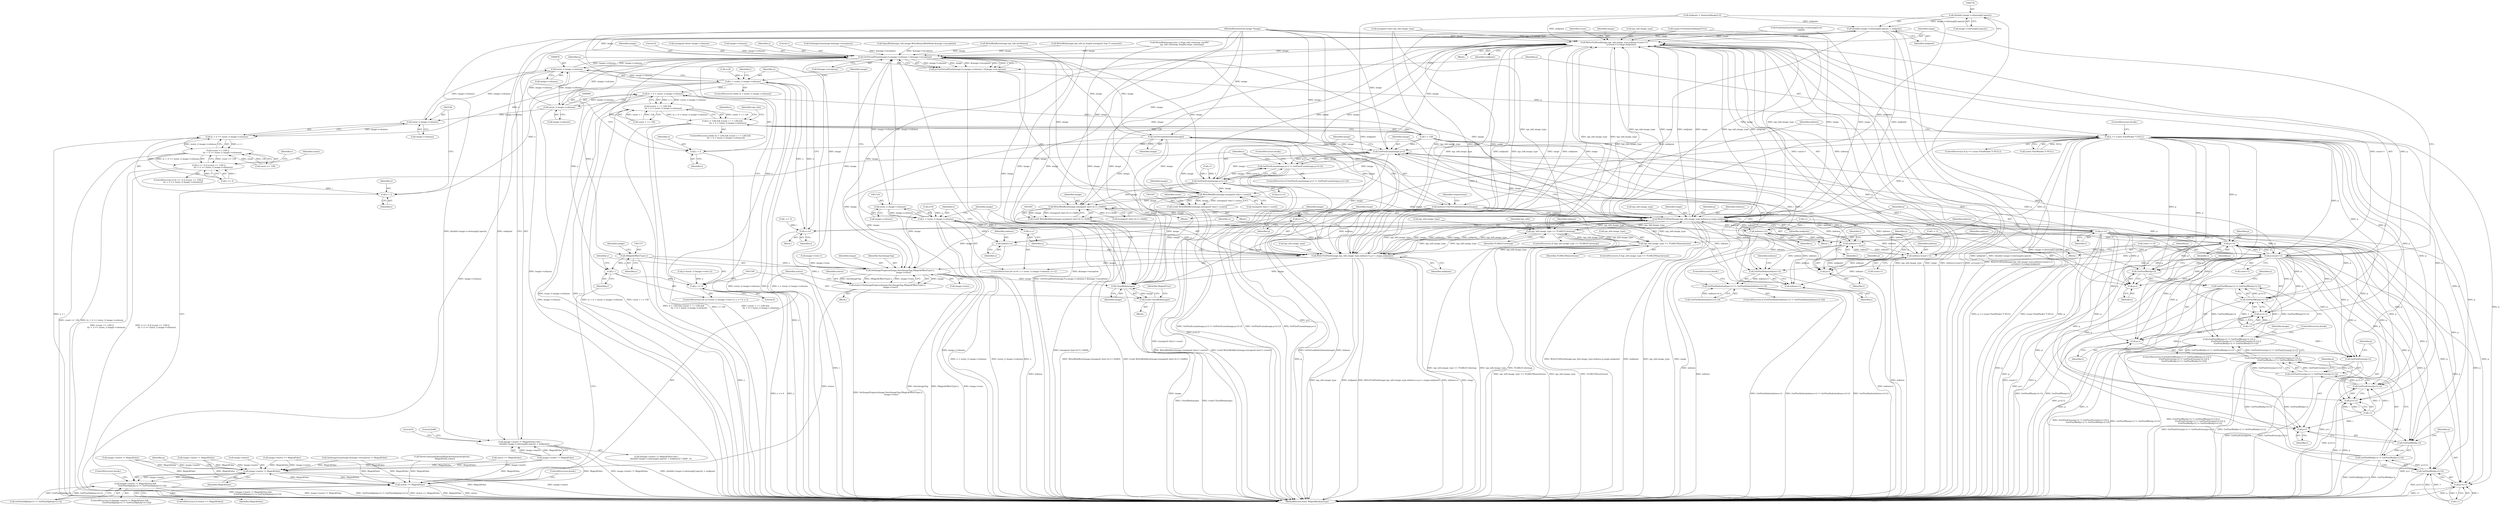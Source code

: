 digraph "0_ImageMagick_65f75a32a93ae4044c528a987a68366ecd4b46b9@array" {
"1000729" [label="(Call,(double) image->colormap[i].opacity)"];
"1000728" [label="(Call,(double) image->colormap[i].opacity < midpoint)"];
"1000722" [label="(Call,(image->matte != MagickFalse) && (\n              (double) image->colormap[i].opacity < midpoint))"];
"1001059" [label="(Call,WriteTGAPixel(image,tga_info.image_type,indexes-(count+1),\n                      p-(count+1),range,midpoint))"];
"1000838" [label="(Call,GetVirtualPixels(image,0,y,image->columns,1,&image->exception))"];
"1000833" [label="(Call,y--)"];
"1000830" [label="(Call,y >= 0)"];
"1000836" [label="(Call,p=GetVirtualPixels(image,0,y,image->columns,1,&image->exception))"];
"1000851" [label="(Call,p == (const PixelPacket *) NULL)"];
"1000935" [label="(Call,GetPixelLuma(image,p+i))"];
"1000934" [label="(Call,GetPixelLuma(image,p+i) != GetPixelLuma(image,p+(i-1)))"];
"1000940" [label="(Call,GetPixelLuma(image,p+(i-1)))"];
"1001048" [label="(Call,WriteBlobByte(image,(unsigned char) (--count)))"];
"1001046" [label="(Call,(void) WriteBlobByte(image,(unsigned char) (--count)))"];
"1001088" [label="(Call,WriteBlobByte(image,(unsigned char) ((i-1) | 0x80)))"];
"1001086" [label="(Call,(void) WriteBlobByte(image,(unsigned char) ((i-1) | 0x80)))"];
"1001097" [label="(Call,WriteTGAPixel(image,tga_info.image_type,indexes,p,range,midpoint))"];
"1000906" [label="(Call,tga_info.image_type == TGARLEColormap)"];
"1000927" [label="(Call,tga_info.image_type == TGARLEMonochrome)"];
"1001130" [label="(Call,WriteTGAPixel(image,tga_info.image_type,indexes+x,p++,range,midpoint))"];
"1001153" [label="(Call,SetImageProgress(image,SaveImageTag,(MagickOffsetType) y,\n          image->rows))"];
"1001151" [label="(Call,status=SetImageProgress(image,SaveImageTag,(MagickOffsetType) y,\n          image->rows))"];
"1001163" [label="(Call,status == MagickFalse)"];
"1000989" [label="(Call,image->matte != MagickFalse)"];
"1000988" [label="(Call,(image->matte != MagickFalse) &&\n                      (GetPixelAlpha(p+i) != GetPixelAlpha(p+(i-1))))"];
"1001169" [label="(Call,CloseBlob(image))"];
"1001167" [label="(Call,(void) CloseBlob(image))"];
"1001106" [label="(Call,p+=i)"];
"1000937" [label="(Call,p+i)"];
"1000953" [label="(Call,GetPixelBlue(p+i))"];
"1000952" [label="(Call,GetPixelBlue(p+i) != GetPixelBlue(p+(i-1)))"];
"1000951" [label="(Call,(GetPixelBlue(p+i) != GetPixelBlue(p+(i-1))) ||\n                      (GetPixelGreen(p+i) != GetPixelGreen(p+(i-1))) ||\n                      (GetPixelRed(p+i) != GetPixelRed(p+(i-1))))"];
"1000954" [label="(Call,p+i)"];
"1000957" [label="(Call,GetPixelBlue(p+(i-1)))"];
"1000958" [label="(Call,p+(i-1))"];
"1000965" [label="(Call,GetPixelGreen(p+i))"];
"1000964" [label="(Call,GetPixelGreen(p+i) != GetPixelGreen(p+(i-1)))"];
"1000963" [label="(Call,(GetPixelGreen(p+i) != GetPixelGreen(p+(i-1))) ||\n                      (GetPixelRed(p+i) != GetPixelRed(p+(i-1))))"];
"1000966" [label="(Call,p+i)"];
"1000969" [label="(Call,GetPixelGreen(p+(i-1)))"];
"1000970" [label="(Call,p+(i-1))"];
"1000976" [label="(Call,GetPixelRed(p+i))"];
"1000975" [label="(Call,GetPixelRed(p+i) != GetPixelRed(p+(i-1)))"];
"1000977" [label="(Call,p+i)"];
"1000980" [label="(Call,GetPixelRed(p+(i-1)))"];
"1000981" [label="(Call,p+(i-1))"];
"1001016" [label="(Call,p+=i)"];
"1001069" [label="(Call,p-(count+1))"];
"1001109" [label="(Call,indexes+=i)"];
"1000914" [label="(Call,GetPixelIndex(indexes+i))"];
"1000913" [label="(Call,GetPixelIndex(indexes+i) != GetPixelIndex(indexes+(i-1)))"];
"1000915" [label="(Call,indexes+i)"];
"1001019" [label="(Call,indexes+=i)"];
"1001064" [label="(Call,indexes-(count+1))"];
"1001138" [label="(Call,p++)"];
"1000859" [label="(Call,GetVirtualIndexQueue(image))"];
"1000857" [label="(Call,indexes=GetVirtualIndexQueue(image))"];
"1001135" [label="(Call,indexes+x)"];
"1000875" [label="(Call,(ssize_t) image->columns)"];
"1000873" [label="(Call,x < (ssize_t) image->columns)"];
"1000895" [label="(Call,(x + i) < (ssize_t) image->columns)"];
"1000889" [label="(Call,(count + i < 128) &&\n                 ((x + i) < (ssize_t) image->columns))"];
"1000885" [label="(Call,(i < 128) && (count + i < 128) &&\n                 ((x + i) < (ssize_t) image->columns))"];
"1000896" [label="(Call,x + i)"];
"1001031" [label="(Call,(x + i) == (ssize_t) image->columns)"];
"1001027" [label="(Call,(count == 128) ||\n              ((x + i) == (ssize_t) image->columns))"];
"1001023" [label="(Call,(i >= 3) || (count == 128) ||\n              ((x + i) == (ssize_t) image->columns))"];
"1001032" [label="(Call,x + i)"];
"1001112" [label="(Call,x+=i)"];
"1000899" [label="(Call,(ssize_t) image->columns)"];
"1001035" [label="(Call,(ssize_t) image->columns)"];
"1001123" [label="(Call,(ssize_t) image->columns)"];
"1001121" [label="(Call,x < (ssize_t) image->columns)"];
"1001128" [label="(Call,x++)"];
"1001156" [label="(Call,(MagickOffsetType) y)"];
"1000287" [label="(Call,(unsigned short) image->columns)"];
"1000739" [label="(Literal,0x80)"];
"1000600" [label="(Call,WriteBlobByte(image,tga_info.attributes))"];
"1000910" [label="(Identifier,TGARLEColormap)"];
"1000994" [label="(Call,GetPixelAlpha(p+i) != GetPixelAlpha(p+(i-1)))"];
"1000970" [label="(Call,p+(i-1))"];
"1001060" [label="(Identifier,image)"];
"1001113" [label="(Identifier,x)"];
"1000938" [label="(Identifier,p)"];
"1000835" [label="(Block,)"];
"1000834" [label="(Identifier,y)"];
"1001089" [label="(Identifier,image)"];
"1000956" [label="(Identifier,i)"];
"1000873" [label="(Call,x < (ssize_t) image->columns)"];
"1000884" [label="(ControlStructure,while ((i < 128) && (count + i < 128) &&\n                 ((x + i) < (ssize_t) image->columns)))"];
"1001034" [label="(Identifier,i)"];
"1000928" [label="(Call,tga_info.image_type)"];
"1001162" [label="(ControlStructure,if (status == MagickFalse))"];
"1001083" [label="(Identifier,i)"];
"1000905" [label="(ControlStructure,if (tga_info.image_type == TGARLEColormap))"];
"1001056" [label="(Identifier,count)"];
"1001070" [label="(Identifier,p)"];
"1000915" [label="(Call,indexes+i)"];
"1001130" [label="(Call,WriteTGAPixel(image,tga_info.image_type,indexes+x,p++,range,midpoint))"];
"1000967" [label="(Identifier,p)"];
"1000993" [label="(Identifier,MagickFalse)"];
"1000912" [label="(ControlStructure,if (GetPixelIndex(indexes+i) != GetPixelIndex(indexes+(i-1))))"];
"1000836" [label="(Call,p=GetVirtualPixels(image,0,y,image->columns,1,&image->exception))"];
"1001098" [label="(Identifier,image)"];
"1000877" [label="(Call,image->columns)"];
"1001109" [label="(Call,indexes+=i)"];
"1000958" [label="(Call,p+(i-1))"];
"1001088" [label="(Call,WriteBlobByte(image,(unsigned char) ((i-1) | 0x80)))"];
"1000986" [label="(ControlStructure,break;)"];
"1001031" [label="(Call,(x + i) == (ssize_t) image->columns)"];
"1001058" [label="(Block,)"];
"1001145" [label="(Identifier,image)"];
"1001007" [label="(Identifier,i)"];
"1000831" [label="(Identifier,y)"];
"1001090" [label="(Call,(unsigned char) ((i-1) | 0x80))"];
"1001037" [label="(Call,image->columns)"];
"1000988" [label="(Call,(image->matte != MagickFalse) &&\n                      (GetPixelAlpha(p+i) != GetPixelAlpha(p+(i-1))))"];
"1001032" [label="(Call,x + i)"];
"1000908" [label="(Identifier,tga_info)"];
"1000927" [label="(Call,tga_info.image_type == TGARLEMonochrome)"];
"1001050" [label="(Call,(unsigned char) (--count))"];
"1001108" [label="(Identifier,i)"];
"1000852" [label="(Identifier,p)"];
"1000613" [label="(Call,WriteBlob(image,tga_info.id_length,(unsigned char *) comment))"];
"1000981" [label="(Call,p+(i-1))"];
"1000842" [label="(Call,image->columns)"];
"1000964" [label="(Call,GetPixelGreen(p+i) != GetPixelGreen(p+(i-1)))"];
"1000859" [label="(Call,GetVirtualIndexQueue(image))"];
"1001156" [label="(Call,(MagickOffsetType) y)"];
"1000953" [label="(Call,GetPixelBlue(p+i))"];
"1001103" [label="(Identifier,p)"];
"1000800" [label="(Call,WriteBlob(image,(size_t) ((tga_info.colormap_size/8)*\n        tga_info.colormap_length),targa_colormap))"];
"1001111" [label="(Identifier,i)"];
"1000723" [label="(Call,image->matte != MagickFalse)"];
"1001086" [label="(Call,(void) WriteBlobByte(image,(unsigned char) ((i-1) | 0x80)))"];
"1000969" [label="(Call,GetPixelGreen(p+(i-1)))"];
"1000336" [label="(Call,SetImageGray(image,&image->exception) != MagickFalse)"];
"1000841" [label="(Identifier,y)"];
"1000731" [label="(Call,image->colormap[i].opacity)"];
"1001138" [label="(Call,p++)"];
"1001099" [label="(Call,tga_info.image_type)"];
"1000941" [label="(Identifier,image)"];
"1000989" [label="(Call,image->matte != MagickFalse)"];
"1000856" [label="(ControlStructure,break;)"];
"1000963" [label="(Call,(GetPixelGreen(p+i) != GetPixelGreen(p+(i-1))) ||\n                      (GetPixelRed(p+i) != GetPixelRed(p+(i-1))))"];
"1000991" [label="(Identifier,image)"];
"1001012" [label="(Block,)"];
"1000937" [label="(Call,p+i)"];
"1000860" [label="(Identifier,image)"];
"1001167" [label="(Call,(void) CloseBlob(image))"];
"1001028" [label="(Call,count == 128)"];
"1000182" [label="(Call,status == MagickFalse)"];
"1000832" [label="(Literal,0)"];
"1000920" [label="(Identifier,indexes)"];
"1000940" [label="(Call,GetPixelLuma(image,p+(i-1)))"];
"1001020" [label="(Identifier,indexes)"];
"1000845" [label="(Literal,1)"];
"1001141" [label="(Identifier,midpoint)"];
"1000906" [label="(Call,tga_info.image_type == TGARLEColormap)"];
"1000838" [label="(Call,GetVirtualPixels(image,0,y,image->columns,1,&image->exception))"];
"1001104" [label="(Identifier,range)"];
"1000954" [label="(Call,p+i)"];
"1000939" [label="(Identifier,i)"];
"1001093" [label="(Call,i-1)"];
"1000934" [label="(Call,GetPixelLuma(image,p+i) != GetPixelLuma(image,p+(i-1)))"];
"1000971" [label="(Identifier,p)"];
"1001153" [label="(Call,SetImageProgress(image,SaveImageTag,(MagickOffsetType) y,\n          image->rows))"];
"1000944" [label="(Call,i-1)"];
"1001018" [label="(Identifier,i)"];
"1000337" [label="(Call,SetImageGray(image,&image->exception))"];
"1001022" [label="(ControlStructure,if ((i >= 3) || (count == 128) ||\n              ((x + i) == (ssize_t) image->columns)))"];
"1001122" [label="(Identifier,x)"];
"1000889" [label="(Call,(count + i < 128) &&\n                 ((x + i) < (ssize_t) image->columns))"];
"1000745" [label="(Call,ScaleQuantumToAny(image->colormap[i].red,\n              range))"];
"1000880" [label="(Block,)"];
"1000729" [label="(Call,(double) image->colormap[i].opacity)"];
"1001066" [label="(Call,count+1)"];
"1000931" [label="(Identifier,TGARLEMonochrome)"];
"1000896" [label="(Call,x + i)"];
"1000863" [label="(Identifier,compression)"];
"1000978" [label="(Identifier,p)"];
"1001046" [label="(Call,(void) WriteBlobByte(image,(unsigned char) (--count)))"];
"1001160" [label="(Identifier,image)"];
"1000821" [label="(Call,y=(ssize_t) (image->rows-1))"];
"1000983" [label="(Call,i-1)"];
"1001152" [label="(Identifier,status)"];
"1001055" [label="(Call,count >= 0)"];
"1000850" [label="(ControlStructure,if (p == (const PixelPacket *) NULL))"];
"1001065" [label="(Identifier,indexes)"];
"1000901" [label="(Call,image->columns)"];
"1000886" [label="(Call,i < 128)"];
"1000916" [label="(Identifier,indexes)"];
"1000975" [label="(Call,GetPixelRed(p+i) != GetPixelRed(p+(i-1)))"];
"1001033" [label="(Identifier,x)"];
"1000820" [label="(ControlStructure,for (y=(ssize_t) (image->rows-1); y >= 0; y--))"];
"1000960" [label="(Call,i-1)"];
"1000977" [label="(Call,p+i)"];
"1001043" [label="(Identifier,count)"];
"1000857" [label="(Call,indexes=GetVirtualIndexQueue(image))"];
"1001010" [label="(Identifier,i)"];
"1000917" [label="(Identifier,i)"];
"1000907" [label="(Call,tga_info.image_type)"];
"1000872" [label="(ControlStructure,while (x < (ssize_t) image->columns))"];
"1000898" [label="(Identifier,i)"];
"1000990" [label="(Call,image->matte)"];
"1000924" [label="(ControlStructure,break;)"];
"1000738" [label="(Identifier,midpoint)"];
"1000721" [label="(Call,((image->matte != MagickFalse) && (\n              (double) image->colormap[i].opacity < midpoint)) ? 0x80 : 0)"];
"1000966" [label="(Call,p+i)"];
"1001017" [label="(Identifier,p)"];
"1001166" [label="(ControlStructure,break;)"];
"1001128" [label="(Call,x++)"];
"1000980" [label="(Call,GetPixelRed(p+(i-1)))"];
"1000837" [label="(Identifier,p)"];
"1001019" [label="(Call,indexes+=i)"];
"1000485" [label="(Call,ParseCommandOption(MagickOrientationOptions,\n        MagickFalse,value))"];
"1001137" [label="(Identifier,x)"];
"1000853" [label="(Call,(const PixelPacket *) NULL)"];
"1000965" [label="(Call,GetPixelGreen(p+i))"];
"1001027" [label="(Call,(count == 128) ||\n              ((x + i) == (ssize_t) image->columns))"];
"1000918" [label="(Call,GetPixelIndex(indexes+(i-1)))"];
"1001102" [label="(Identifier,indexes)"];
"1000846" [label="(Call,&image->exception)"];
"1000830" [label="(Call,y >= 0)"];
"1001135" [label="(Call,indexes+x)"];
"1000955" [label="(Identifier,p)"];
"1001151" [label="(Call,status=SetImageProgress(image,SaveImageTag,(MagickOffsetType) y,\n          image->rows))"];
"1001064" [label="(Call,indexes-(count+1))"];
"1000825" [label="(Call,image->rows-1)"];
"1001170" [label="(Identifier,image)"];
"1000987" [label="(ControlStructure,if ((image->matte != MagickFalse) &&\n                      (GetPixelAlpha(p+i) != GetPixelAlpha(p+(i-1)))))"];
"1001123" [label="(Call,(ssize_t) image->columns)"];
"1000740" [label="(Literal,0)"];
"1001075" [label="(Identifier,midpoint)"];
"1000997" [label="(Identifier,p)"];
"1001082" [label="(Call,i >= 3)"];
"1001106" [label="(Call,p+=i)"];
"1000875" [label="(Call,(ssize_t) image->columns)"];
"1000957" [label="(Call,GetPixelBlue(p+(i-1)))"];
"1001112" [label="(Call,x+=i)"];
"1000173" [label="(Call,OpenBlob(image_info,image,WriteBinaryBlobMode,&image->exception))"];
"1001150" [label="(Block,)"];
"1000951" [label="(Call,(GetPixelBlue(p+i) != GetPixelBlue(p+(i-1))) ||\n                      (GetPixelGreen(p+i) != GetPixelGreen(p+(i-1))) ||\n                      (GetPixelRed(p+i) != GetPixelRed(p+(i-1))))"];
"1000890" [label="(Call,count + i < 128)"];
"1001139" [label="(Identifier,p)"];
"1001132" [label="(Call,tga_info.image_type)"];
"1001110" [label="(Identifier,indexes)"];
"1000914" [label="(Call,GetPixelIndex(indexes+i))"];
"1001172" [label="(Identifier,MagickTrue)"];
"1001165" [label="(Identifier,MagickFalse)"];
"1001021" [label="(Identifier,i)"];
"1001025" [label="(Identifier,i)"];
"1000933" [label="(ControlStructure,if (GetPixelLuma(image,p+i) != GetPixelLuma(image,p+(i-1))))"];
"1000833" [label="(Call,y--)"];
"1001154" [label="(Identifier,image)"];
"1000391" [label="(Call,image->matte != MagickFalse)"];
"1000728" [label="(Call,(double) image->colormap[i].opacity < midpoint)"];
"1001131" [label="(Identifier,image)"];
"1000331" [label="(Call,image->matte == MagickFalse)"];
"1000972" [label="(Call,i-1)"];
"1001059" [label="(Call,WriteTGAPixel(image,tga_info.image_type,indexes-(count+1),\n                      p-(count+1),range,midpoint))"];
"1001071" [label="(Call,count+1)"];
"1000926" [label="(ControlStructure,if (tga_info.image_type == TGARLEMonochrome))"];
"1000942" [label="(Call,p+(i-1))"];
"1001005" [label="(ControlStructure,break;)"];
"1000866" [label="(Call,x=0)"];
"1001045" [label="(Block,)"];
"1001074" [label="(Identifier,range)"];
"1000112" [label="(Block,)"];
"1000117" [label="(Call,midpoint = QuantumRange/2.0)"];
"1001159" [label="(Call,image->rows)"];
"1001009" [label="(Call,i < 3)"];
"1000982" [label="(Identifier,p)"];
"1001125" [label="(Call,image->columns)"];
"1001155" [label="(Identifier,SaveImageTag)"];
"1001105" [label="(Identifier,midpoint)"];
"1001117" [label="(ControlStructure,for (x=0; x < (ssize_t) image->columns; x++))"];
"1001097" [label="(Call,WriteTGAPixel(image,tga_info.image_type,indexes,p,range,midpoint))"];
"1000409" [label="(Call,image->matte != MagickFalse)"];
"1000950" [label="(ControlStructure,if ((GetPixelBlue(p+i) != GetPixelBlue(p+(i-1))) ||\n                      (GetPixelGreen(p+i) != GetPixelGreen(p+(i-1))) ||\n                      (GetPixelRed(p+i) != GetPixelRed(p+(i-1)))))"];
"1000874" [label="(Identifier,x)"];
"1001049" [label="(Identifier,image)"];
"1001173" [label="(MethodReturn,static MagickBooleanType)"];
"1001085" [label="(Block,)"];
"1000858" [label="(Identifier,indexes)"];
"1001158" [label="(Identifier,y)"];
"1001035" [label="(Call,(ssize_t) image->columns)"];
"1001061" [label="(Call,tga_info.image_type)"];
"1000913" [label="(Call,GetPixelIndex(indexes+i) != GetPixelIndex(indexes+(i-1)))"];
"1000968" [label="(Identifier,i)"];
"1001048" [label="(Call,WriteBlobByte(image,(unsigned char) (--count)))"];
"1000537" [label="(Call,(unsigned char) tga_info.image_type)"];
"1001121" [label="(Call,x < (ssize_t) image->columns)"];
"1001163" [label="(Call,status == MagickFalse)"];
"1000895" [label="(Call,(x + i) < (ssize_t) image->columns)"];
"1001023" [label="(Call,(i >= 3) || (count == 128) ||\n              ((x + i) == (ssize_t) image->columns))"];
"1000882" [label="(Identifier,i)"];
"1000851" [label="(Call,p == (const PixelPacket *) NULL)"];
"1000936" [label="(Identifier,image)"];
"1000976" [label="(Call,GetPixelRed(p+i))"];
"1000885" [label="(Call,(i < 128) && (count + i < 128) &&\n                 ((x + i) < (ssize_t) image->columns))"];
"1001114" [label="(Identifier,i)"];
"1001118" [label="(Call,x=0)"];
"1001169" [label="(Call,CloseBlob(image))"];
"1001077" [label="(Identifier,count)"];
"1001129" [label="(Identifier,x)"];
"1000839" [label="(Identifier,image)"];
"1000952" [label="(Call,GetPixelBlue(p+i) != GetPixelBlue(p+(i-1)))"];
"1000935" [label="(Call,GetPixelLuma(image,p+i))"];
"1001164" [label="(Identifier,status)"];
"1000840" [label="(Literal,0)"];
"1001016" [label="(Call,p+=i)"];
"1000979" [label="(Identifier,i)"];
"1001140" [label="(Identifier,range)"];
"1001136" [label="(Identifier,indexes)"];
"1000929" [label="(Identifier,tga_info)"];
"1001069" [label="(Call,p-(count+1))"];
"1000899" [label="(Call,(ssize_t) image->columns)"];
"1000223" [label="(Call,range=GetQuantumRange(5UL))"];
"1000722" [label="(Call,(image->matte != MagickFalse) && (\n              (double) image->colormap[i].opacity < midpoint))"];
"1000947" [label="(ControlStructure,break;)"];
"1000959" [label="(Identifier,p)"];
"1001024" [label="(Call,i >= 3)"];
"1000897" [label="(Identifier,x)"];
"1000111" [label="(MethodParameterIn,Image *image)"];
"1001107" [label="(Identifier,p)"];
"1000729" -> "1000728"  [label="AST: "];
"1000729" -> "1000731"  [label="CFG: "];
"1000730" -> "1000729"  [label="AST: "];
"1000731" -> "1000729"  [label="AST: "];
"1000738" -> "1000729"  [label="CFG: "];
"1000729" -> "1001173"  [label="DDG: image->colormap[i].opacity"];
"1000729" -> "1000728"  [label="DDG: image->colormap[i].opacity"];
"1000728" -> "1000722"  [label="AST: "];
"1000728" -> "1000738"  [label="CFG: "];
"1000738" -> "1000728"  [label="AST: "];
"1000722" -> "1000728"  [label="CFG: "];
"1000728" -> "1001173"  [label="DDG: (double) image->colormap[i].opacity"];
"1000728" -> "1001173"  [label="DDG: midpoint"];
"1000728" -> "1000722"  [label="DDG: (double) image->colormap[i].opacity"];
"1000728" -> "1000722"  [label="DDG: midpoint"];
"1000117" -> "1000728"  [label="DDG: midpoint"];
"1000728" -> "1001059"  [label="DDG: midpoint"];
"1000728" -> "1001097"  [label="DDG: midpoint"];
"1000728" -> "1001130"  [label="DDG: midpoint"];
"1000722" -> "1000721"  [label="AST: "];
"1000722" -> "1000723"  [label="CFG: "];
"1000723" -> "1000722"  [label="AST: "];
"1000739" -> "1000722"  [label="CFG: "];
"1000740" -> "1000722"  [label="CFG: "];
"1000722" -> "1001173"  [label="DDG: image->matte != MagickFalse"];
"1000722" -> "1001173"  [label="DDG: (double) image->colormap[i].opacity < midpoint"];
"1000723" -> "1000722"  [label="DDG: image->matte"];
"1000723" -> "1000722"  [label="DDG: MagickFalse"];
"1001059" -> "1001058"  [label="AST: "];
"1001059" -> "1001075"  [label="CFG: "];
"1001060" -> "1001059"  [label="AST: "];
"1001061" -> "1001059"  [label="AST: "];
"1001064" -> "1001059"  [label="AST: "];
"1001069" -> "1001059"  [label="AST: "];
"1001074" -> "1001059"  [label="AST: "];
"1001075" -> "1001059"  [label="AST: "];
"1001077" -> "1001059"  [label="CFG: "];
"1001059" -> "1001173"  [label="DDG: midpoint"];
"1001059" -> "1001173"  [label="DDG: tga_info.image_type"];
"1001059" -> "1001173"  [label="DDG: range"];
"1001059" -> "1001173"  [label="DDG: indexes-(count+1)"];
"1001059" -> "1001173"  [label="DDG: p-(count+1)"];
"1001059" -> "1001173"  [label="DDG: WriteTGAPixel(image,tga_info.image_type,indexes-(count+1),\n                      p-(count+1),range,midpoint)"];
"1001059" -> "1000838"  [label="DDG: image"];
"1001059" -> "1000906"  [label="DDG: tga_info.image_type"];
"1001059" -> "1000935"  [label="DDG: image"];
"1001059" -> "1001048"  [label="DDG: image"];
"1001048" -> "1001059"  [label="DDG: image"];
"1000111" -> "1001059"  [label="DDG: image"];
"1000906" -> "1001059"  [label="DDG: tga_info.image_type"];
"1001130" -> "1001059"  [label="DDG: tga_info.image_type"];
"1001130" -> "1001059"  [label="DDG: range"];
"1001130" -> "1001059"  [label="DDG: midpoint"];
"1000537" -> "1001059"  [label="DDG: tga_info.image_type"];
"1000927" -> "1001059"  [label="DDG: tga_info.image_type"];
"1001097" -> "1001059"  [label="DDG: tga_info.image_type"];
"1001097" -> "1001059"  [label="DDG: range"];
"1001097" -> "1001059"  [label="DDG: midpoint"];
"1001064" -> "1001059"  [label="DDG: indexes"];
"1001064" -> "1001059"  [label="DDG: count+1"];
"1001069" -> "1001059"  [label="DDG: p"];
"1001069" -> "1001059"  [label="DDG: count+1"];
"1000223" -> "1001059"  [label="DDG: range"];
"1000745" -> "1001059"  [label="DDG: range"];
"1000117" -> "1001059"  [label="DDG: midpoint"];
"1001059" -> "1001088"  [label="DDG: image"];
"1001059" -> "1001097"  [label="DDG: tga_info.image_type"];
"1001059" -> "1001097"  [label="DDG: range"];
"1001059" -> "1001097"  [label="DDG: midpoint"];
"1001059" -> "1001130"  [label="DDG: tga_info.image_type"];
"1001059" -> "1001130"  [label="DDG: range"];
"1001059" -> "1001130"  [label="DDG: midpoint"];
"1001059" -> "1001153"  [label="DDG: image"];
"1001059" -> "1001169"  [label="DDG: image"];
"1000838" -> "1000836"  [label="AST: "];
"1000838" -> "1000846"  [label="CFG: "];
"1000839" -> "1000838"  [label="AST: "];
"1000840" -> "1000838"  [label="AST: "];
"1000841" -> "1000838"  [label="AST: "];
"1000842" -> "1000838"  [label="AST: "];
"1000845" -> "1000838"  [label="AST: "];
"1000846" -> "1000838"  [label="AST: "];
"1000836" -> "1000838"  [label="CFG: "];
"1000838" -> "1001173"  [label="DDG: &image->exception"];
"1000838" -> "1001173"  [label="DDG: image->columns"];
"1000838" -> "1001173"  [label="DDG: y"];
"1000838" -> "1000833"  [label="DDG: y"];
"1000838" -> "1000836"  [label="DDG: image->columns"];
"1000838" -> "1000836"  [label="DDG: image"];
"1000838" -> "1000836"  [label="DDG: &image->exception"];
"1000838" -> "1000836"  [label="DDG: 0"];
"1000838" -> "1000836"  [label="DDG: y"];
"1000838" -> "1000836"  [label="DDG: 1"];
"1000613" -> "1000838"  [label="DDG: image"];
"1001048" -> "1000838"  [label="DDG: image"];
"1001153" -> "1000838"  [label="DDG: image"];
"1001097" -> "1000838"  [label="DDG: image"];
"1000940" -> "1000838"  [label="DDG: image"];
"1000859" -> "1000838"  [label="DDG: image"];
"1000800" -> "1000838"  [label="DDG: image"];
"1001130" -> "1000838"  [label="DDG: image"];
"1000600" -> "1000838"  [label="DDG: image"];
"1000111" -> "1000838"  [label="DDG: image"];
"1000830" -> "1000838"  [label="DDG: y"];
"1000287" -> "1000838"  [label="DDG: image->columns"];
"1000875" -> "1000838"  [label="DDG: image->columns"];
"1001123" -> "1000838"  [label="DDG: image->columns"];
"1000899" -> "1000838"  [label="DDG: image->columns"];
"1000337" -> "1000838"  [label="DDG: &image->exception"];
"1000173" -> "1000838"  [label="DDG: &image->exception"];
"1000838" -> "1000859"  [label="DDG: image"];
"1000838" -> "1000875"  [label="DDG: image->columns"];
"1000838" -> "1001123"  [label="DDG: image->columns"];
"1000838" -> "1001156"  [label="DDG: y"];
"1000838" -> "1001169"  [label="DDG: image"];
"1000833" -> "1000820"  [label="AST: "];
"1000833" -> "1000834"  [label="CFG: "];
"1000834" -> "1000833"  [label="AST: "];
"1000831" -> "1000833"  [label="CFG: "];
"1000833" -> "1000830"  [label="DDG: y"];
"1001156" -> "1000833"  [label="DDG: y"];
"1000830" -> "1000820"  [label="AST: "];
"1000830" -> "1000832"  [label="CFG: "];
"1000831" -> "1000830"  [label="AST: "];
"1000832" -> "1000830"  [label="AST: "];
"1000837" -> "1000830"  [label="CFG: "];
"1001168" -> "1000830"  [label="CFG: "];
"1000830" -> "1001173"  [label="DDG: y >= 0"];
"1000830" -> "1001173"  [label="DDG: y"];
"1000821" -> "1000830"  [label="DDG: y"];
"1000836" -> "1000835"  [label="AST: "];
"1000837" -> "1000836"  [label="AST: "];
"1000852" -> "1000836"  [label="CFG: "];
"1000836" -> "1001173"  [label="DDG: GetVirtualPixels(image,0,y,image->columns,1,&image->exception)"];
"1000836" -> "1000851"  [label="DDG: p"];
"1000851" -> "1000850"  [label="AST: "];
"1000851" -> "1000853"  [label="CFG: "];
"1000852" -> "1000851"  [label="AST: "];
"1000853" -> "1000851"  [label="AST: "];
"1000856" -> "1000851"  [label="CFG: "];
"1000858" -> "1000851"  [label="CFG: "];
"1000851" -> "1001173"  [label="DDG: p == (const PixelPacket *) NULL"];
"1000851" -> "1001173"  [label="DDG: (const PixelPacket *) NULL"];
"1000851" -> "1001173"  [label="DDG: p"];
"1000853" -> "1000851"  [label="DDG: NULL"];
"1000851" -> "1000935"  [label="DDG: p"];
"1000851" -> "1000937"  [label="DDG: p"];
"1000851" -> "1000953"  [label="DDG: p"];
"1000851" -> "1000954"  [label="DDG: p"];
"1000851" -> "1000957"  [label="DDG: p"];
"1000851" -> "1000958"  [label="DDG: p"];
"1000851" -> "1000965"  [label="DDG: p"];
"1000851" -> "1000966"  [label="DDG: p"];
"1000851" -> "1000969"  [label="DDG: p"];
"1000851" -> "1000970"  [label="DDG: p"];
"1000851" -> "1000976"  [label="DDG: p"];
"1000851" -> "1000977"  [label="DDG: p"];
"1000851" -> "1000980"  [label="DDG: p"];
"1000851" -> "1000981"  [label="DDG: p"];
"1000851" -> "1001016"  [label="DDG: p"];
"1000851" -> "1001069"  [label="DDG: p"];
"1000851" -> "1001097"  [label="DDG: p"];
"1000851" -> "1001138"  [label="DDG: p"];
"1000935" -> "1000934"  [label="AST: "];
"1000935" -> "1000937"  [label="CFG: "];
"1000936" -> "1000935"  [label="AST: "];
"1000937" -> "1000935"  [label="AST: "];
"1000941" -> "1000935"  [label="CFG: "];
"1000935" -> "1001173"  [label="DDG: p+i"];
"1000935" -> "1000934"  [label="DDG: image"];
"1000935" -> "1000934"  [label="DDG: p+i"];
"1001048" -> "1000935"  [label="DDG: image"];
"1001097" -> "1000935"  [label="DDG: image"];
"1000940" -> "1000935"  [label="DDG: image"];
"1000859" -> "1000935"  [label="DDG: image"];
"1000111" -> "1000935"  [label="DDG: image"];
"1001069" -> "1000935"  [label="DDG: p"];
"1001016" -> "1000935"  [label="DDG: p"];
"1001106" -> "1000935"  [label="DDG: p"];
"1000886" -> "1000935"  [label="DDG: i"];
"1000935" -> "1000940"  [label="DDG: image"];
"1000934" -> "1000933"  [label="AST: "];
"1000934" -> "1000940"  [label="CFG: "];
"1000940" -> "1000934"  [label="AST: "];
"1000947" -> "1000934"  [label="CFG: "];
"1001007" -> "1000934"  [label="CFG: "];
"1000934" -> "1001173"  [label="DDG: GetPixelLuma(image,p+i)"];
"1000934" -> "1001173"  [label="DDG: GetPixelLuma(image,p+i) != GetPixelLuma(image,p+(i-1))"];
"1000934" -> "1001173"  [label="DDG: GetPixelLuma(image,p+(i-1))"];
"1000940" -> "1000934"  [label="DDG: image"];
"1000940" -> "1000934"  [label="DDG: p+(i-1)"];
"1000940" -> "1000942"  [label="CFG: "];
"1000941" -> "1000940"  [label="AST: "];
"1000942" -> "1000940"  [label="AST: "];
"1000940" -> "1001173"  [label="DDG: p+(i-1)"];
"1000111" -> "1000940"  [label="DDG: image"];
"1000944" -> "1000940"  [label="DDG: i"];
"1000944" -> "1000940"  [label="DDG: 1"];
"1000940" -> "1001048"  [label="DDG: image"];
"1000940" -> "1001088"  [label="DDG: image"];
"1000940" -> "1001153"  [label="DDG: image"];
"1000940" -> "1001169"  [label="DDG: image"];
"1001048" -> "1001046"  [label="AST: "];
"1001048" -> "1001050"  [label="CFG: "];
"1001049" -> "1001048"  [label="AST: "];
"1001050" -> "1001048"  [label="AST: "];
"1001046" -> "1001048"  [label="CFG: "];
"1001048" -> "1001173"  [label="DDG: (unsigned char) (--count)"];
"1001048" -> "1001046"  [label="DDG: image"];
"1001048" -> "1001046"  [label="DDG: (unsigned char) (--count)"];
"1001097" -> "1001048"  [label="DDG: image"];
"1000859" -> "1001048"  [label="DDG: image"];
"1000111" -> "1001048"  [label="DDG: image"];
"1001048" -> "1001088"  [label="DDG: image"];
"1001048" -> "1001153"  [label="DDG: image"];
"1001048" -> "1001169"  [label="DDG: image"];
"1001046" -> "1001045"  [label="AST: "];
"1001047" -> "1001046"  [label="AST: "];
"1001056" -> "1001046"  [label="CFG: "];
"1001046" -> "1001173"  [label="DDG: WriteBlobByte(image,(unsigned char) (--count))"];
"1001046" -> "1001173"  [label="DDG: (void) WriteBlobByte(image,(unsigned char) (--count))"];
"1001088" -> "1001086"  [label="AST: "];
"1001088" -> "1001090"  [label="CFG: "];
"1001089" -> "1001088"  [label="AST: "];
"1001090" -> "1001088"  [label="AST: "];
"1001086" -> "1001088"  [label="CFG: "];
"1001088" -> "1001173"  [label="DDG: (unsigned char) ((i-1) | 0x80)"];
"1001088" -> "1001086"  [label="DDG: image"];
"1001088" -> "1001086"  [label="DDG: (unsigned char) ((i-1) | 0x80)"];
"1001097" -> "1001088"  [label="DDG: image"];
"1000859" -> "1001088"  [label="DDG: image"];
"1000111" -> "1001088"  [label="DDG: image"];
"1001090" -> "1001088"  [label="DDG: (i-1) | 0x80"];
"1001088" -> "1001097"  [label="DDG: image"];
"1001086" -> "1001085"  [label="AST: "];
"1001087" -> "1001086"  [label="AST: "];
"1001098" -> "1001086"  [label="CFG: "];
"1001086" -> "1001173"  [label="DDG: WriteBlobByte(image,(unsigned char) ((i-1) | 0x80))"];
"1001086" -> "1001173"  [label="DDG: (void) WriteBlobByte(image,(unsigned char) ((i-1) | 0x80))"];
"1001097" -> "1001085"  [label="AST: "];
"1001097" -> "1001105"  [label="CFG: "];
"1001098" -> "1001097"  [label="AST: "];
"1001099" -> "1001097"  [label="AST: "];
"1001102" -> "1001097"  [label="AST: "];
"1001103" -> "1001097"  [label="AST: "];
"1001104" -> "1001097"  [label="AST: "];
"1001105" -> "1001097"  [label="AST: "];
"1001107" -> "1001097"  [label="CFG: "];
"1001097" -> "1001173"  [label="DDG: WriteTGAPixel(image,tga_info.image_type,indexes,p,range,midpoint)"];
"1001097" -> "1001173"  [label="DDG: midpoint"];
"1001097" -> "1001173"  [label="DDG: tga_info.image_type"];
"1001097" -> "1001173"  [label="DDG: range"];
"1001097" -> "1000906"  [label="DDG: tga_info.image_type"];
"1000111" -> "1001097"  [label="DDG: image"];
"1000906" -> "1001097"  [label="DDG: tga_info.image_type"];
"1001130" -> "1001097"  [label="DDG: tga_info.image_type"];
"1001130" -> "1001097"  [label="DDG: range"];
"1001130" -> "1001097"  [label="DDG: midpoint"];
"1000537" -> "1001097"  [label="DDG: tga_info.image_type"];
"1000927" -> "1001097"  [label="DDG: tga_info.image_type"];
"1001109" -> "1001097"  [label="DDG: indexes"];
"1000857" -> "1001097"  [label="DDG: indexes"];
"1001064" -> "1001097"  [label="DDG: indexes"];
"1001019" -> "1001097"  [label="DDG: indexes"];
"1001069" -> "1001097"  [label="DDG: p"];
"1001016" -> "1001097"  [label="DDG: p"];
"1001106" -> "1001097"  [label="DDG: p"];
"1000223" -> "1001097"  [label="DDG: range"];
"1000745" -> "1001097"  [label="DDG: range"];
"1000117" -> "1001097"  [label="DDG: midpoint"];
"1001097" -> "1001106"  [label="DDG: p"];
"1001097" -> "1001109"  [label="DDG: indexes"];
"1001097" -> "1001130"  [label="DDG: tga_info.image_type"];
"1001097" -> "1001130"  [label="DDG: range"];
"1001097" -> "1001130"  [label="DDG: midpoint"];
"1001097" -> "1001153"  [label="DDG: image"];
"1001097" -> "1001169"  [label="DDG: image"];
"1000906" -> "1000905"  [label="AST: "];
"1000906" -> "1000910"  [label="CFG: "];
"1000907" -> "1000906"  [label="AST: "];
"1000910" -> "1000906"  [label="AST: "];
"1000916" -> "1000906"  [label="CFG: "];
"1000929" -> "1000906"  [label="CFG: "];
"1000906" -> "1001173"  [label="DDG: tga_info.image_type == TGARLEColormap"];
"1000906" -> "1001173"  [label="DDG: tga_info.image_type"];
"1000906" -> "1001173"  [label="DDG: TGARLEColormap"];
"1001130" -> "1000906"  [label="DDG: tga_info.image_type"];
"1000537" -> "1000906"  [label="DDG: tga_info.image_type"];
"1000927" -> "1000906"  [label="DDG: tga_info.image_type"];
"1000906" -> "1000927"  [label="DDG: tga_info.image_type"];
"1000906" -> "1001130"  [label="DDG: tga_info.image_type"];
"1000927" -> "1000926"  [label="AST: "];
"1000927" -> "1000931"  [label="CFG: "];
"1000928" -> "1000927"  [label="AST: "];
"1000931" -> "1000927"  [label="AST: "];
"1000936" -> "1000927"  [label="CFG: "];
"1000955" -> "1000927"  [label="CFG: "];
"1000927" -> "1001173"  [label="DDG: tga_info.image_type == TGARLEMonochrome"];
"1000927" -> "1001173"  [label="DDG: tga_info.image_type"];
"1000927" -> "1001173"  [label="DDG: TGARLEMonochrome"];
"1000927" -> "1001130"  [label="DDG: tga_info.image_type"];
"1001130" -> "1001117"  [label="AST: "];
"1001130" -> "1001141"  [label="CFG: "];
"1001131" -> "1001130"  [label="AST: "];
"1001132" -> "1001130"  [label="AST: "];
"1001135" -> "1001130"  [label="AST: "];
"1001138" -> "1001130"  [label="AST: "];
"1001140" -> "1001130"  [label="AST: "];
"1001141" -> "1001130"  [label="AST: "];
"1001129" -> "1001130"  [label="CFG: "];
"1001130" -> "1001173"  [label="DDG: WriteTGAPixel(image,tga_info.image_type,indexes+x,p++,range,midpoint)"];
"1001130" -> "1001173"  [label="DDG: indexes+x"];
"1001130" -> "1001173"  [label="DDG: range"];
"1001130" -> "1001173"  [label="DDG: tga_info.image_type"];
"1001130" -> "1001173"  [label="DDG: midpoint"];
"1000859" -> "1001130"  [label="DDG: image"];
"1000111" -> "1001130"  [label="DDG: image"];
"1000537" -> "1001130"  [label="DDG: tga_info.image_type"];
"1000857" -> "1001130"  [label="DDG: indexes"];
"1001121" -> "1001130"  [label="DDG: x"];
"1001138" -> "1001130"  [label="DDG: p"];
"1000223" -> "1001130"  [label="DDG: range"];
"1000745" -> "1001130"  [label="DDG: range"];
"1000117" -> "1001130"  [label="DDG: midpoint"];
"1001130" -> "1001153"  [label="DDG: image"];
"1001130" -> "1001169"  [label="DDG: image"];
"1001153" -> "1001151"  [label="AST: "];
"1001153" -> "1001159"  [label="CFG: "];
"1001154" -> "1001153"  [label="AST: "];
"1001155" -> "1001153"  [label="AST: "];
"1001156" -> "1001153"  [label="AST: "];
"1001159" -> "1001153"  [label="AST: "];
"1001151" -> "1001153"  [label="CFG: "];
"1001153" -> "1001173"  [label="DDG: SaveImageTag"];
"1001153" -> "1001173"  [label="DDG: (MagickOffsetType) y"];
"1001153" -> "1001173"  [label="DDG: image->rows"];
"1001153" -> "1001151"  [label="DDG: image"];
"1001153" -> "1001151"  [label="DDG: SaveImageTag"];
"1001153" -> "1001151"  [label="DDG: (MagickOffsetType) y"];
"1001153" -> "1001151"  [label="DDG: image->rows"];
"1000859" -> "1001153"  [label="DDG: image"];
"1000111" -> "1001153"  [label="DDG: image"];
"1001156" -> "1001153"  [label="DDG: y"];
"1000825" -> "1001153"  [label="DDG: image->rows"];
"1001153" -> "1001169"  [label="DDG: image"];
"1001151" -> "1001150"  [label="AST: "];
"1001152" -> "1001151"  [label="AST: "];
"1001164" -> "1001151"  [label="CFG: "];
"1001151" -> "1001173"  [label="DDG: SetImageProgress(image,SaveImageTag,(MagickOffsetType) y,\n          image->rows)"];
"1001151" -> "1001163"  [label="DDG: status"];
"1001163" -> "1001162"  [label="AST: "];
"1001163" -> "1001165"  [label="CFG: "];
"1001164" -> "1001163"  [label="AST: "];
"1001165" -> "1001163"  [label="AST: "];
"1001166" -> "1001163"  [label="CFG: "];
"1000834" -> "1001163"  [label="CFG: "];
"1001163" -> "1001173"  [label="DDG: status == MagickFalse"];
"1001163" -> "1001173"  [label="DDG: MagickFalse"];
"1001163" -> "1001173"  [label="DDG: status"];
"1001163" -> "1000989"  [label="DDG: MagickFalse"];
"1000989" -> "1001163"  [label="DDG: MagickFalse"];
"1000723" -> "1001163"  [label="DDG: MagickFalse"];
"1000182" -> "1001163"  [label="DDG: MagickFalse"];
"1000409" -> "1001163"  [label="DDG: MagickFalse"];
"1000391" -> "1001163"  [label="DDG: MagickFalse"];
"1000336" -> "1001163"  [label="DDG: MagickFalse"];
"1000485" -> "1001163"  [label="DDG: MagickFalse"];
"1000331" -> "1001163"  [label="DDG: MagickFalse"];
"1000989" -> "1000988"  [label="AST: "];
"1000989" -> "1000993"  [label="CFG: "];
"1000990" -> "1000989"  [label="AST: "];
"1000993" -> "1000989"  [label="AST: "];
"1000997" -> "1000989"  [label="CFG: "];
"1000988" -> "1000989"  [label="CFG: "];
"1000989" -> "1001173"  [label="DDG: MagickFalse"];
"1000989" -> "1001173"  [label="DDG: image->matte"];
"1000989" -> "1000988"  [label="DDG: image->matte"];
"1000989" -> "1000988"  [label="DDG: MagickFalse"];
"1000723" -> "1000989"  [label="DDG: image->matte"];
"1000723" -> "1000989"  [label="DDG: MagickFalse"];
"1000391" -> "1000989"  [label="DDG: image->matte"];
"1000391" -> "1000989"  [label="DDG: MagickFalse"];
"1000331" -> "1000989"  [label="DDG: image->matte"];
"1000331" -> "1000989"  [label="DDG: MagickFalse"];
"1000409" -> "1000989"  [label="DDG: image->matte"];
"1000409" -> "1000989"  [label="DDG: MagickFalse"];
"1000182" -> "1000989"  [label="DDG: MagickFalse"];
"1000336" -> "1000989"  [label="DDG: MagickFalse"];
"1000485" -> "1000989"  [label="DDG: MagickFalse"];
"1000988" -> "1000987"  [label="AST: "];
"1000988" -> "1000994"  [label="CFG: "];
"1000994" -> "1000988"  [label="AST: "];
"1001005" -> "1000988"  [label="CFG: "];
"1001007" -> "1000988"  [label="CFG: "];
"1000988" -> "1001173"  [label="DDG: (image->matte != MagickFalse) &&\n                      (GetPixelAlpha(p+i) != GetPixelAlpha(p+(i-1)))"];
"1000988" -> "1001173"  [label="DDG: image->matte != MagickFalse"];
"1000988" -> "1001173"  [label="DDG: GetPixelAlpha(p+i) != GetPixelAlpha(p+(i-1))"];
"1000994" -> "1000988"  [label="DDG: GetPixelAlpha(p+i)"];
"1000994" -> "1000988"  [label="DDG: GetPixelAlpha(p+(i-1))"];
"1001169" -> "1001167"  [label="AST: "];
"1001169" -> "1001170"  [label="CFG: "];
"1001170" -> "1001169"  [label="AST: "];
"1001167" -> "1001169"  [label="CFG: "];
"1001169" -> "1001173"  [label="DDG: image"];
"1001169" -> "1001167"  [label="DDG: image"];
"1000613" -> "1001169"  [label="DDG: image"];
"1000859" -> "1001169"  [label="DDG: image"];
"1000600" -> "1001169"  [label="DDG: image"];
"1000800" -> "1001169"  [label="DDG: image"];
"1000111" -> "1001169"  [label="DDG: image"];
"1001167" -> "1000112"  [label="AST: "];
"1001168" -> "1001167"  [label="AST: "];
"1001172" -> "1001167"  [label="CFG: "];
"1001167" -> "1001173"  [label="DDG: (void) CloseBlob(image)"];
"1001167" -> "1001173"  [label="DDG: CloseBlob(image)"];
"1001106" -> "1001085"  [label="AST: "];
"1001106" -> "1001108"  [label="CFG: "];
"1001107" -> "1001106"  [label="AST: "];
"1001108" -> "1001106"  [label="AST: "];
"1001110" -> "1001106"  [label="CFG: "];
"1001106" -> "1001173"  [label="DDG: p"];
"1001106" -> "1000937"  [label="DDG: p"];
"1001106" -> "1000953"  [label="DDG: p"];
"1001106" -> "1000954"  [label="DDG: p"];
"1001106" -> "1000957"  [label="DDG: p"];
"1001106" -> "1000958"  [label="DDG: p"];
"1001106" -> "1000965"  [label="DDG: p"];
"1001106" -> "1000966"  [label="DDG: p"];
"1001106" -> "1000969"  [label="DDG: p"];
"1001106" -> "1000970"  [label="DDG: p"];
"1001106" -> "1000976"  [label="DDG: p"];
"1001106" -> "1000977"  [label="DDG: p"];
"1001106" -> "1000980"  [label="DDG: p"];
"1001106" -> "1000981"  [label="DDG: p"];
"1001106" -> "1001016"  [label="DDG: p"];
"1001106" -> "1001069"  [label="DDG: p"];
"1001093" -> "1001106"  [label="DDG: i"];
"1000937" -> "1000939"  [label="CFG: "];
"1000938" -> "1000937"  [label="AST: "];
"1000939" -> "1000937"  [label="AST: "];
"1001069" -> "1000937"  [label="DDG: p"];
"1001016" -> "1000937"  [label="DDG: p"];
"1000886" -> "1000937"  [label="DDG: i"];
"1000953" -> "1000952"  [label="AST: "];
"1000953" -> "1000954"  [label="CFG: "];
"1000954" -> "1000953"  [label="AST: "];
"1000959" -> "1000953"  [label="CFG: "];
"1000953" -> "1001173"  [label="DDG: p+i"];
"1000953" -> "1000952"  [label="DDG: p+i"];
"1001069" -> "1000953"  [label="DDG: p"];
"1001016" -> "1000953"  [label="DDG: p"];
"1000886" -> "1000953"  [label="DDG: i"];
"1000952" -> "1000951"  [label="AST: "];
"1000952" -> "1000957"  [label="CFG: "];
"1000957" -> "1000952"  [label="AST: "];
"1000967" -> "1000952"  [label="CFG: "];
"1000951" -> "1000952"  [label="CFG: "];
"1000952" -> "1001173"  [label="DDG: GetPixelBlue(p+i)"];
"1000952" -> "1001173"  [label="DDG: GetPixelBlue(p+(i-1))"];
"1000952" -> "1000951"  [label="DDG: GetPixelBlue(p+i)"];
"1000952" -> "1000951"  [label="DDG: GetPixelBlue(p+(i-1))"];
"1000957" -> "1000952"  [label="DDG: p+(i-1)"];
"1000951" -> "1000950"  [label="AST: "];
"1000951" -> "1000963"  [label="CFG: "];
"1000963" -> "1000951"  [label="AST: "];
"1000986" -> "1000951"  [label="CFG: "];
"1000991" -> "1000951"  [label="CFG: "];
"1000951" -> "1001173"  [label="DDG: GetPixelBlue(p+i) != GetPixelBlue(p+(i-1))"];
"1000951" -> "1001173"  [label="DDG: (GetPixelBlue(p+i) != GetPixelBlue(p+(i-1))) ||\n                      (GetPixelGreen(p+i) != GetPixelGreen(p+(i-1))) ||\n                      (GetPixelRed(p+i) != GetPixelRed(p+(i-1)))"];
"1000951" -> "1001173"  [label="DDG: (GetPixelGreen(p+i) != GetPixelGreen(p+(i-1))) ||\n                      (GetPixelRed(p+i) != GetPixelRed(p+(i-1)))"];
"1000963" -> "1000951"  [label="DDG: GetPixelGreen(p+i) != GetPixelGreen(p+(i-1))"];
"1000963" -> "1000951"  [label="DDG: GetPixelRed(p+i) != GetPixelRed(p+(i-1))"];
"1000954" -> "1000956"  [label="CFG: "];
"1000955" -> "1000954"  [label="AST: "];
"1000956" -> "1000954"  [label="AST: "];
"1001069" -> "1000954"  [label="DDG: p"];
"1001016" -> "1000954"  [label="DDG: p"];
"1000886" -> "1000954"  [label="DDG: i"];
"1000957" -> "1000958"  [label="CFG: "];
"1000958" -> "1000957"  [label="AST: "];
"1000957" -> "1001173"  [label="DDG: p+(i-1)"];
"1001069" -> "1000957"  [label="DDG: p"];
"1001016" -> "1000957"  [label="DDG: p"];
"1000960" -> "1000957"  [label="DDG: i"];
"1000960" -> "1000957"  [label="DDG: 1"];
"1000958" -> "1000960"  [label="CFG: "];
"1000959" -> "1000958"  [label="AST: "];
"1000960" -> "1000958"  [label="AST: "];
"1000958" -> "1001173"  [label="DDG: i-1"];
"1000958" -> "1001173"  [label="DDG: p"];
"1001069" -> "1000958"  [label="DDG: p"];
"1001016" -> "1000958"  [label="DDG: p"];
"1000960" -> "1000958"  [label="DDG: i"];
"1000960" -> "1000958"  [label="DDG: 1"];
"1000965" -> "1000964"  [label="AST: "];
"1000965" -> "1000966"  [label="CFG: "];
"1000966" -> "1000965"  [label="AST: "];
"1000971" -> "1000965"  [label="CFG: "];
"1000965" -> "1001173"  [label="DDG: p+i"];
"1000965" -> "1000964"  [label="DDG: p+i"];
"1001069" -> "1000965"  [label="DDG: p"];
"1001016" -> "1000965"  [label="DDG: p"];
"1000960" -> "1000965"  [label="DDG: i"];
"1000964" -> "1000963"  [label="AST: "];
"1000964" -> "1000969"  [label="CFG: "];
"1000969" -> "1000964"  [label="AST: "];
"1000978" -> "1000964"  [label="CFG: "];
"1000963" -> "1000964"  [label="CFG: "];
"1000964" -> "1001173"  [label="DDG: GetPixelGreen(p+i)"];
"1000964" -> "1001173"  [label="DDG: GetPixelGreen(p+(i-1))"];
"1000964" -> "1000963"  [label="DDG: GetPixelGreen(p+i)"];
"1000964" -> "1000963"  [label="DDG: GetPixelGreen(p+(i-1))"];
"1000969" -> "1000964"  [label="DDG: p+(i-1)"];
"1000963" -> "1000975"  [label="CFG: "];
"1000975" -> "1000963"  [label="AST: "];
"1000963" -> "1001173"  [label="DDG: GetPixelGreen(p+i) != GetPixelGreen(p+(i-1))"];
"1000963" -> "1001173"  [label="DDG: GetPixelRed(p+i) != GetPixelRed(p+(i-1))"];
"1000975" -> "1000963"  [label="DDG: GetPixelRed(p+i)"];
"1000975" -> "1000963"  [label="DDG: GetPixelRed(p+(i-1))"];
"1000966" -> "1000968"  [label="CFG: "];
"1000967" -> "1000966"  [label="AST: "];
"1000968" -> "1000966"  [label="AST: "];
"1001069" -> "1000966"  [label="DDG: p"];
"1001016" -> "1000966"  [label="DDG: p"];
"1000960" -> "1000966"  [label="DDG: i"];
"1000969" -> "1000970"  [label="CFG: "];
"1000970" -> "1000969"  [label="AST: "];
"1000969" -> "1001173"  [label="DDG: p+(i-1)"];
"1001069" -> "1000969"  [label="DDG: p"];
"1001016" -> "1000969"  [label="DDG: p"];
"1000972" -> "1000969"  [label="DDG: i"];
"1000972" -> "1000969"  [label="DDG: 1"];
"1000970" -> "1000972"  [label="CFG: "];
"1000971" -> "1000970"  [label="AST: "];
"1000972" -> "1000970"  [label="AST: "];
"1000970" -> "1001173"  [label="DDG: i-1"];
"1000970" -> "1001173"  [label="DDG: p"];
"1001069" -> "1000970"  [label="DDG: p"];
"1001016" -> "1000970"  [label="DDG: p"];
"1000972" -> "1000970"  [label="DDG: i"];
"1000972" -> "1000970"  [label="DDG: 1"];
"1000976" -> "1000975"  [label="AST: "];
"1000976" -> "1000977"  [label="CFG: "];
"1000977" -> "1000976"  [label="AST: "];
"1000982" -> "1000976"  [label="CFG: "];
"1000976" -> "1001173"  [label="DDG: p+i"];
"1000976" -> "1000975"  [label="DDG: p+i"];
"1001069" -> "1000976"  [label="DDG: p"];
"1001016" -> "1000976"  [label="DDG: p"];
"1000972" -> "1000976"  [label="DDG: i"];
"1000975" -> "1000980"  [label="CFG: "];
"1000980" -> "1000975"  [label="AST: "];
"1000975" -> "1001173"  [label="DDG: GetPixelRed(p+(i-1))"];
"1000975" -> "1001173"  [label="DDG: GetPixelRed(p+i)"];
"1000980" -> "1000975"  [label="DDG: p+(i-1)"];
"1000977" -> "1000979"  [label="CFG: "];
"1000978" -> "1000977"  [label="AST: "];
"1000979" -> "1000977"  [label="AST: "];
"1001069" -> "1000977"  [label="DDG: p"];
"1001016" -> "1000977"  [label="DDG: p"];
"1000972" -> "1000977"  [label="DDG: i"];
"1000980" -> "1000981"  [label="CFG: "];
"1000981" -> "1000980"  [label="AST: "];
"1000980" -> "1001173"  [label="DDG: p+(i-1)"];
"1001069" -> "1000980"  [label="DDG: p"];
"1001016" -> "1000980"  [label="DDG: p"];
"1000983" -> "1000980"  [label="DDG: i"];
"1000983" -> "1000980"  [label="DDG: 1"];
"1000981" -> "1000983"  [label="CFG: "];
"1000982" -> "1000981"  [label="AST: "];
"1000983" -> "1000981"  [label="AST: "];
"1000981" -> "1001173"  [label="DDG: p"];
"1000981" -> "1001173"  [label="DDG: i-1"];
"1001069" -> "1000981"  [label="DDG: p"];
"1001016" -> "1000981"  [label="DDG: p"];
"1000983" -> "1000981"  [label="DDG: i"];
"1000983" -> "1000981"  [label="DDG: 1"];
"1001016" -> "1001012"  [label="AST: "];
"1001016" -> "1001018"  [label="CFG: "];
"1001017" -> "1001016"  [label="AST: "];
"1001018" -> "1001016"  [label="AST: "];
"1001020" -> "1001016"  [label="CFG: "];
"1001016" -> "1001173"  [label="DDG: p"];
"1001009" -> "1001016"  [label="DDG: i"];
"1001069" -> "1001016"  [label="DDG: p"];
"1001016" -> "1001069"  [label="DDG: p"];
"1001069" -> "1001071"  [label="CFG: "];
"1001070" -> "1001069"  [label="AST: "];
"1001071" -> "1001069"  [label="AST: "];
"1001074" -> "1001069"  [label="CFG: "];
"1001069" -> "1001173"  [label="DDG: p"];
"1001069" -> "1001173"  [label="DDG: count+1"];
"1001055" -> "1001069"  [label="DDG: count"];
"1001109" -> "1001085"  [label="AST: "];
"1001109" -> "1001111"  [label="CFG: "];
"1001110" -> "1001109"  [label="AST: "];
"1001111" -> "1001109"  [label="AST: "];
"1001113" -> "1001109"  [label="CFG: "];
"1001109" -> "1001173"  [label="DDG: indexes"];
"1001109" -> "1000914"  [label="DDG: indexes"];
"1001109" -> "1000915"  [label="DDG: indexes"];
"1001109" -> "1001019"  [label="DDG: indexes"];
"1001109" -> "1001064"  [label="DDG: indexes"];
"1001093" -> "1001109"  [label="DDG: i"];
"1000914" -> "1000913"  [label="AST: "];
"1000914" -> "1000915"  [label="CFG: "];
"1000915" -> "1000914"  [label="AST: "];
"1000920" -> "1000914"  [label="CFG: "];
"1000914" -> "1001173"  [label="DDG: indexes+i"];
"1000914" -> "1000913"  [label="DDG: indexes+i"];
"1000857" -> "1000914"  [label="DDG: indexes"];
"1001064" -> "1000914"  [label="DDG: indexes"];
"1001019" -> "1000914"  [label="DDG: indexes"];
"1000886" -> "1000914"  [label="DDG: i"];
"1000913" -> "1000912"  [label="AST: "];
"1000913" -> "1000918"  [label="CFG: "];
"1000918" -> "1000913"  [label="AST: "];
"1000924" -> "1000913"  [label="CFG: "];
"1001007" -> "1000913"  [label="CFG: "];
"1000913" -> "1001173"  [label="DDG: GetPixelIndex(indexes+(i-1))"];
"1000913" -> "1001173"  [label="DDG: GetPixelIndex(indexes+i)"];
"1000913" -> "1001173"  [label="DDG: GetPixelIndex(indexes+i) != GetPixelIndex(indexes+(i-1))"];
"1000918" -> "1000913"  [label="DDG: indexes+(i-1)"];
"1000915" -> "1000917"  [label="CFG: "];
"1000916" -> "1000915"  [label="AST: "];
"1000917" -> "1000915"  [label="AST: "];
"1000857" -> "1000915"  [label="DDG: indexes"];
"1001064" -> "1000915"  [label="DDG: indexes"];
"1001019" -> "1000915"  [label="DDG: indexes"];
"1000886" -> "1000915"  [label="DDG: i"];
"1001019" -> "1001012"  [label="AST: "];
"1001019" -> "1001021"  [label="CFG: "];
"1001020" -> "1001019"  [label="AST: "];
"1001021" -> "1001019"  [label="AST: "];
"1001025" -> "1001019"  [label="CFG: "];
"1001019" -> "1001173"  [label="DDG: indexes"];
"1001009" -> "1001019"  [label="DDG: i"];
"1000857" -> "1001019"  [label="DDG: indexes"];
"1001064" -> "1001019"  [label="DDG: indexes"];
"1001019" -> "1001064"  [label="DDG: indexes"];
"1001064" -> "1001066"  [label="CFG: "];
"1001065" -> "1001064"  [label="AST: "];
"1001066" -> "1001064"  [label="AST: "];
"1001070" -> "1001064"  [label="CFG: "];
"1001064" -> "1001173"  [label="DDG: indexes"];
"1000857" -> "1001064"  [label="DDG: indexes"];
"1001055" -> "1001064"  [label="DDG: count"];
"1001138" -> "1001139"  [label="CFG: "];
"1001139" -> "1001138"  [label="AST: "];
"1001140" -> "1001138"  [label="CFG: "];
"1001138" -> "1001173"  [label="DDG: p"];
"1000859" -> "1000857"  [label="AST: "];
"1000859" -> "1000860"  [label="CFG: "];
"1000860" -> "1000859"  [label="AST: "];
"1000857" -> "1000859"  [label="CFG: "];
"1000859" -> "1000857"  [label="DDG: image"];
"1000111" -> "1000859"  [label="DDG: image"];
"1000857" -> "1000835"  [label="AST: "];
"1000858" -> "1000857"  [label="AST: "];
"1000863" -> "1000857"  [label="CFG: "];
"1000857" -> "1001173"  [label="DDG: indexes"];
"1000857" -> "1001173"  [label="DDG: GetVirtualIndexQueue(image)"];
"1000857" -> "1001135"  [label="DDG: indexes"];
"1001135" -> "1001137"  [label="CFG: "];
"1001136" -> "1001135"  [label="AST: "];
"1001137" -> "1001135"  [label="AST: "];
"1001139" -> "1001135"  [label="CFG: "];
"1001135" -> "1001173"  [label="DDG: indexes"];
"1001121" -> "1001135"  [label="DDG: x"];
"1000875" -> "1000873"  [label="AST: "];
"1000875" -> "1000877"  [label="CFG: "];
"1000876" -> "1000875"  [label="AST: "];
"1000877" -> "1000875"  [label="AST: "];
"1000873" -> "1000875"  [label="CFG: "];
"1000875" -> "1001173"  [label="DDG: image->columns"];
"1000875" -> "1000873"  [label="DDG: image->columns"];
"1000899" -> "1000875"  [label="DDG: image->columns"];
"1001035" -> "1000875"  [label="DDG: image->columns"];
"1000875" -> "1000899"  [label="DDG: image->columns"];
"1000875" -> "1001035"  [label="DDG: image->columns"];
"1000873" -> "1000872"  [label="AST: "];
"1000874" -> "1000873"  [label="AST: "];
"1000882" -> "1000873"  [label="CFG: "];
"1001145" -> "1000873"  [label="CFG: "];
"1000873" -> "1001173"  [label="DDG: x"];
"1000873" -> "1001173"  [label="DDG: x < (ssize_t) image->columns"];
"1000873" -> "1001173"  [label="DDG: (ssize_t) image->columns"];
"1001112" -> "1000873"  [label="DDG: x"];
"1000866" -> "1000873"  [label="DDG: x"];
"1000873" -> "1000895"  [label="DDG: x"];
"1000873" -> "1000896"  [label="DDG: x"];
"1000873" -> "1001031"  [label="DDG: x"];
"1000873" -> "1001032"  [label="DDG: x"];
"1000873" -> "1001112"  [label="DDG: x"];
"1000895" -> "1000889"  [label="AST: "];
"1000895" -> "1000899"  [label="CFG: "];
"1000896" -> "1000895"  [label="AST: "];
"1000899" -> "1000895"  [label="AST: "];
"1000889" -> "1000895"  [label="CFG: "];
"1000895" -> "1001173"  [label="DDG: (ssize_t) image->columns"];
"1000895" -> "1001173"  [label="DDG: x + i"];
"1000895" -> "1000889"  [label="DDG: x + i"];
"1000895" -> "1000889"  [label="DDG: (ssize_t) image->columns"];
"1000886" -> "1000895"  [label="DDG: i"];
"1000899" -> "1000895"  [label="DDG: image->columns"];
"1000889" -> "1000885"  [label="AST: "];
"1000889" -> "1000890"  [label="CFG: "];
"1000890" -> "1000889"  [label="AST: "];
"1000885" -> "1000889"  [label="CFG: "];
"1000889" -> "1001173"  [label="DDG: (x + i) < (ssize_t) image->columns"];
"1000889" -> "1001173"  [label="DDG: count + i < 128"];
"1000889" -> "1000885"  [label="DDG: count + i < 128"];
"1000889" -> "1000885"  [label="DDG: (x + i) < (ssize_t) image->columns"];
"1000890" -> "1000889"  [label="DDG: count + i"];
"1000890" -> "1000889"  [label="DDG: 128"];
"1000885" -> "1000884"  [label="AST: "];
"1000885" -> "1000886"  [label="CFG: "];
"1000886" -> "1000885"  [label="AST: "];
"1000908" -> "1000885"  [label="CFG: "];
"1001010" -> "1000885"  [label="CFG: "];
"1000885" -> "1001173"  [label="DDG: (i < 128) && (count + i < 128) &&\n                 ((x + i) < (ssize_t) image->columns)"];
"1000885" -> "1001173"  [label="DDG: i < 128"];
"1000885" -> "1001173"  [label="DDG: (count + i < 128) &&\n                 ((x + i) < (ssize_t) image->columns)"];
"1000886" -> "1000885"  [label="DDG: i"];
"1000886" -> "1000885"  [label="DDG: 128"];
"1000896" -> "1000898"  [label="CFG: "];
"1000897" -> "1000896"  [label="AST: "];
"1000898" -> "1000896"  [label="AST: "];
"1000900" -> "1000896"  [label="CFG: "];
"1000896" -> "1001173"  [label="DDG: x"];
"1000886" -> "1000896"  [label="DDG: i"];
"1001031" -> "1001027"  [label="AST: "];
"1001031" -> "1001035"  [label="CFG: "];
"1001032" -> "1001031"  [label="AST: "];
"1001035" -> "1001031"  [label="AST: "];
"1001027" -> "1001031"  [label="CFG: "];
"1001031" -> "1001173"  [label="DDG: x + i"];
"1001031" -> "1001027"  [label="DDG: x + i"];
"1001031" -> "1001027"  [label="DDG: (ssize_t) image->columns"];
"1001024" -> "1001031"  [label="DDG: i"];
"1001035" -> "1001031"  [label="DDG: image->columns"];
"1001027" -> "1001023"  [label="AST: "];
"1001027" -> "1001028"  [label="CFG: "];
"1001028" -> "1001027"  [label="AST: "];
"1001023" -> "1001027"  [label="CFG: "];
"1001027" -> "1001173"  [label="DDG: count == 128"];
"1001027" -> "1001173"  [label="DDG: (x + i) == (ssize_t) image->columns"];
"1001027" -> "1001023"  [label="DDG: count == 128"];
"1001027" -> "1001023"  [label="DDG: (x + i) == (ssize_t) image->columns"];
"1001028" -> "1001027"  [label="DDG: count"];
"1001028" -> "1001027"  [label="DDG: 128"];
"1001023" -> "1001022"  [label="AST: "];
"1001023" -> "1001024"  [label="CFG: "];
"1001024" -> "1001023"  [label="AST: "];
"1001043" -> "1001023"  [label="CFG: "];
"1001083" -> "1001023"  [label="CFG: "];
"1001023" -> "1001173"  [label="DDG: (count == 128) ||\n              ((x + i) == (ssize_t) image->columns)"];
"1001023" -> "1001173"  [label="DDG: (i >= 3) || (count == 128) ||\n              ((x + i) == (ssize_t) image->columns)"];
"1001024" -> "1001023"  [label="DDG: i"];
"1001024" -> "1001023"  [label="DDG: 3"];
"1001032" -> "1001034"  [label="CFG: "];
"1001033" -> "1001032"  [label="AST: "];
"1001034" -> "1001032"  [label="AST: "];
"1001036" -> "1001032"  [label="CFG: "];
"1001024" -> "1001032"  [label="DDG: i"];
"1001112" -> "1000880"  [label="AST: "];
"1001112" -> "1001114"  [label="CFG: "];
"1001113" -> "1001112"  [label="AST: "];
"1001114" -> "1001112"  [label="AST: "];
"1000874" -> "1001112"  [label="CFG: "];
"1001112" -> "1001173"  [label="DDG: i"];
"1001082" -> "1001112"  [label="DDG: i"];
"1001093" -> "1001112"  [label="DDG: i"];
"1000899" -> "1000901"  [label="CFG: "];
"1000900" -> "1000899"  [label="AST: "];
"1000901" -> "1000899"  [label="AST: "];
"1000899" -> "1001173"  [label="DDG: image->columns"];
"1000899" -> "1001035"  [label="DDG: image->columns"];
"1001035" -> "1001037"  [label="CFG: "];
"1001036" -> "1001035"  [label="AST: "];
"1001037" -> "1001035"  [label="AST: "];
"1001123" -> "1001121"  [label="AST: "];
"1001123" -> "1001125"  [label="CFG: "];
"1001124" -> "1001123"  [label="AST: "];
"1001125" -> "1001123"  [label="AST: "];
"1001121" -> "1001123"  [label="CFG: "];
"1001123" -> "1001173"  [label="DDG: image->columns"];
"1001123" -> "1001121"  [label="DDG: image->columns"];
"1001121" -> "1001117"  [label="AST: "];
"1001122" -> "1001121"  [label="AST: "];
"1001131" -> "1001121"  [label="CFG: "];
"1001145" -> "1001121"  [label="CFG: "];
"1001121" -> "1001173"  [label="DDG: x < (ssize_t) image->columns"];
"1001121" -> "1001173"  [label="DDG: (ssize_t) image->columns"];
"1001121" -> "1001173"  [label="DDG: x"];
"1001128" -> "1001121"  [label="DDG: x"];
"1001118" -> "1001121"  [label="DDG: x"];
"1001121" -> "1001128"  [label="DDG: x"];
"1001128" -> "1001117"  [label="AST: "];
"1001128" -> "1001129"  [label="CFG: "];
"1001129" -> "1001128"  [label="AST: "];
"1001122" -> "1001128"  [label="CFG: "];
"1001156" -> "1001158"  [label="CFG: "];
"1001157" -> "1001156"  [label="AST: "];
"1001158" -> "1001156"  [label="AST: "];
"1001160" -> "1001156"  [label="CFG: "];
"1001156" -> "1001173"  [label="DDG: y"];
}
